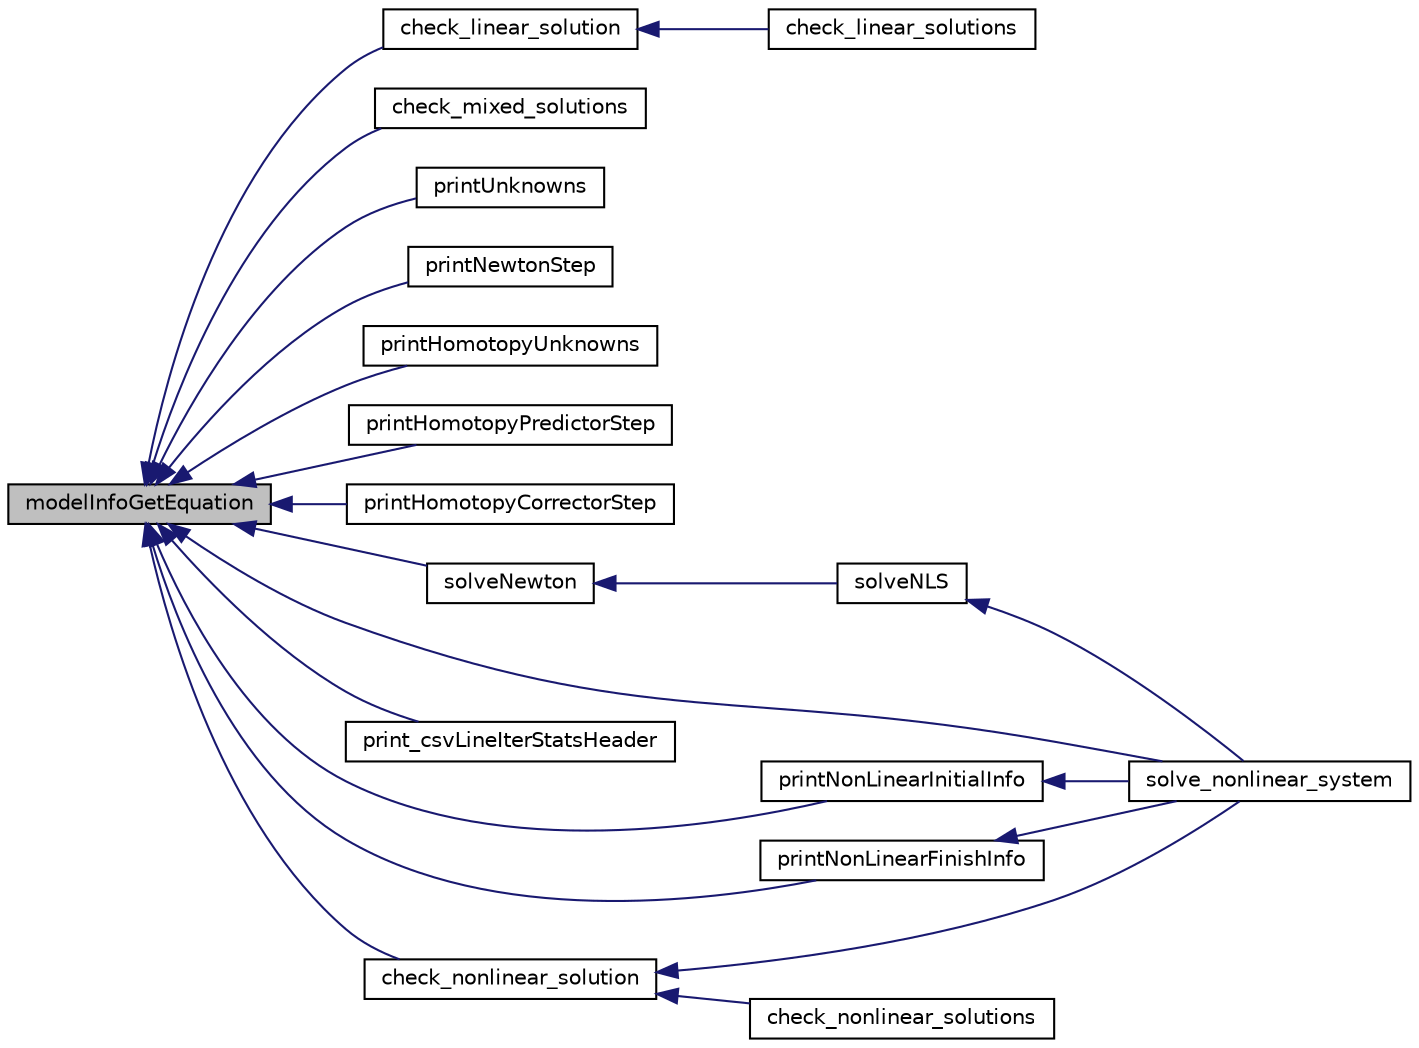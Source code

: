 digraph "modelInfoGetEquation"
{
  edge [fontname="Helvetica",fontsize="10",labelfontname="Helvetica",labelfontsize="10"];
  node [fontname="Helvetica",fontsize="10",shape=record];
  rankdir="LR";
  Node8 [label="modelInfoGetEquation",height=0.2,width=0.4,color="black", fillcolor="grey75", style="filled", fontcolor="black"];
  Node8 -> Node9 [dir="back",color="midnightblue",fontsize="10",style="solid",fontname="Helvetica"];
  Node9 [label="check_linear_solution",height=0.2,width=0.4,color="black", fillcolor="white", style="filled",URL="$d1/db9/linear_system_8c.html#af62b4e4d2756eaf12c8149bbec02864b"];
  Node9 -> Node10 [dir="back",color="midnightblue",fontsize="10",style="solid",fontname="Helvetica"];
  Node10 [label="check_linear_solutions",height=0.2,width=0.4,color="black", fillcolor="white", style="filled",URL="$d2/d59/linear_system_8h.html#ad72a0bdfa452ab6c3ad9eb2d145b1096"];
  Node8 -> Node11 [dir="back",color="midnightblue",fontsize="10",style="solid",fontname="Helvetica"];
  Node11 [label="check_mixed_solutions",height=0.2,width=0.4,color="black", fillcolor="white", style="filled",URL="$d1/df1/mixed_system_8h.html#a964e34d78d8ccaba25f33c40b7cea65a"];
  Node8 -> Node12 [dir="back",color="midnightblue",fontsize="10",style="solid",fontname="Helvetica"];
  Node12 [label="printUnknowns",height=0.2,width=0.4,color="black", fillcolor="white", style="filled",URL="$d5/df2/nonlinear_solver_homotopy_8c.html#a990973a99c97f948c3601511a36f2b64"];
  Node8 -> Node13 [dir="back",color="midnightblue",fontsize="10",style="solid",fontname="Helvetica"];
  Node13 [label="printNewtonStep",height=0.2,width=0.4,color="black", fillcolor="white", style="filled",URL="$d5/df2/nonlinear_solver_homotopy_8c.html#ad4f00dc1f7c74817c45ece391c623974"];
  Node8 -> Node14 [dir="back",color="midnightblue",fontsize="10",style="solid",fontname="Helvetica"];
  Node14 [label="printHomotopyUnknowns",height=0.2,width=0.4,color="black", fillcolor="white", style="filled",URL="$d5/df2/nonlinear_solver_homotopy_8c.html#a4bfddb653587bbca4db3ce278dc7b28d"];
  Node8 -> Node15 [dir="back",color="midnightblue",fontsize="10",style="solid",fontname="Helvetica"];
  Node15 [label="printHomotopyPredictorStep",height=0.2,width=0.4,color="black", fillcolor="white", style="filled",URL="$d5/df2/nonlinear_solver_homotopy_8c.html#affc495b359ca17852578dc457c8c5b0f"];
  Node8 -> Node16 [dir="back",color="midnightblue",fontsize="10",style="solid",fontname="Helvetica"];
  Node16 [label="printHomotopyCorrectorStep",height=0.2,width=0.4,color="black", fillcolor="white", style="filled",URL="$d5/df2/nonlinear_solver_homotopy_8c.html#ab46b7894571fd67cce78dc64519b1121"];
  Node8 -> Node17 [dir="back",color="midnightblue",fontsize="10",style="solid",fontname="Helvetica"];
  Node17 [label="solveNewton",height=0.2,width=0.4,color="black", fillcolor="white", style="filled",URL="$d4/de2/nonlinear_solver_newton_8h.html#a38ba64dd08361053b03a65265601066a"];
  Node17 -> Node18 [dir="back",color="midnightblue",fontsize="10",style="solid",fontname="Helvetica"];
  Node18 [label="solveNLS",height=0.2,width=0.4,color="black", fillcolor="white", style="filled",URL="$d7/dd6/nonlinear_system_8c.html#adbab09aaddf4cae686163982ee1baa72"];
  Node18 -> Node19 [dir="back",color="midnightblue",fontsize="10",style="solid",fontname="Helvetica"];
  Node19 [label="solve_nonlinear_system",height=0.2,width=0.4,color="black", fillcolor="white", style="filled",URL="$da/dbe/nonlinear_system_8h.html#ab0dab4c5c0a1140a09eb29e0c593070c"];
  Node8 -> Node20 [dir="back",color="midnightblue",fontsize="10",style="solid",fontname="Helvetica"];
  Node20 [label="print_csvLineIterStatsHeader",height=0.2,width=0.4,color="black", fillcolor="white", style="filled",URL="$d7/dd6/nonlinear_system_8c.html#ad559a040596c648613160b35e81afc7e"];
  Node8 -> Node21 [dir="back",color="midnightblue",fontsize="10",style="solid",fontname="Helvetica"];
  Node21 [label="printNonLinearInitialInfo",height=0.2,width=0.4,color="black", fillcolor="white", style="filled",URL="$d7/dd6/nonlinear_system_8c.html#a7623f1ae0d3b0a2851cdff45e5445808"];
  Node21 -> Node19 [dir="back",color="midnightblue",fontsize="10",style="solid",fontname="Helvetica"];
  Node8 -> Node22 [dir="back",color="midnightblue",fontsize="10",style="solid",fontname="Helvetica"];
  Node22 [label="printNonLinearFinishInfo",height=0.2,width=0.4,color="black", fillcolor="white", style="filled",URL="$d7/dd6/nonlinear_system_8c.html#ab170107ba336472d3bf8f835141696fc"];
  Node22 -> Node19 [dir="back",color="midnightblue",fontsize="10",style="solid",fontname="Helvetica"];
  Node8 -> Node19 [dir="back",color="midnightblue",fontsize="10",style="solid",fontname="Helvetica"];
  Node8 -> Node23 [dir="back",color="midnightblue",fontsize="10",style="solid",fontname="Helvetica"];
  Node23 [label="check_nonlinear_solution",height=0.2,width=0.4,color="black", fillcolor="white", style="filled",URL="$d7/dd6/nonlinear_system_8c.html#a7924cf0b0fe19b3776951c4c4e90721d"];
  Node23 -> Node19 [dir="back",color="midnightblue",fontsize="10",style="solid",fontname="Helvetica"];
  Node23 -> Node24 [dir="back",color="midnightblue",fontsize="10",style="solid",fontname="Helvetica"];
  Node24 [label="check_nonlinear_solutions",height=0.2,width=0.4,color="black", fillcolor="white", style="filled",URL="$da/dbe/nonlinear_system_8h.html#a69b02d50bd69f9a6f3c668448bf64600"];
}
